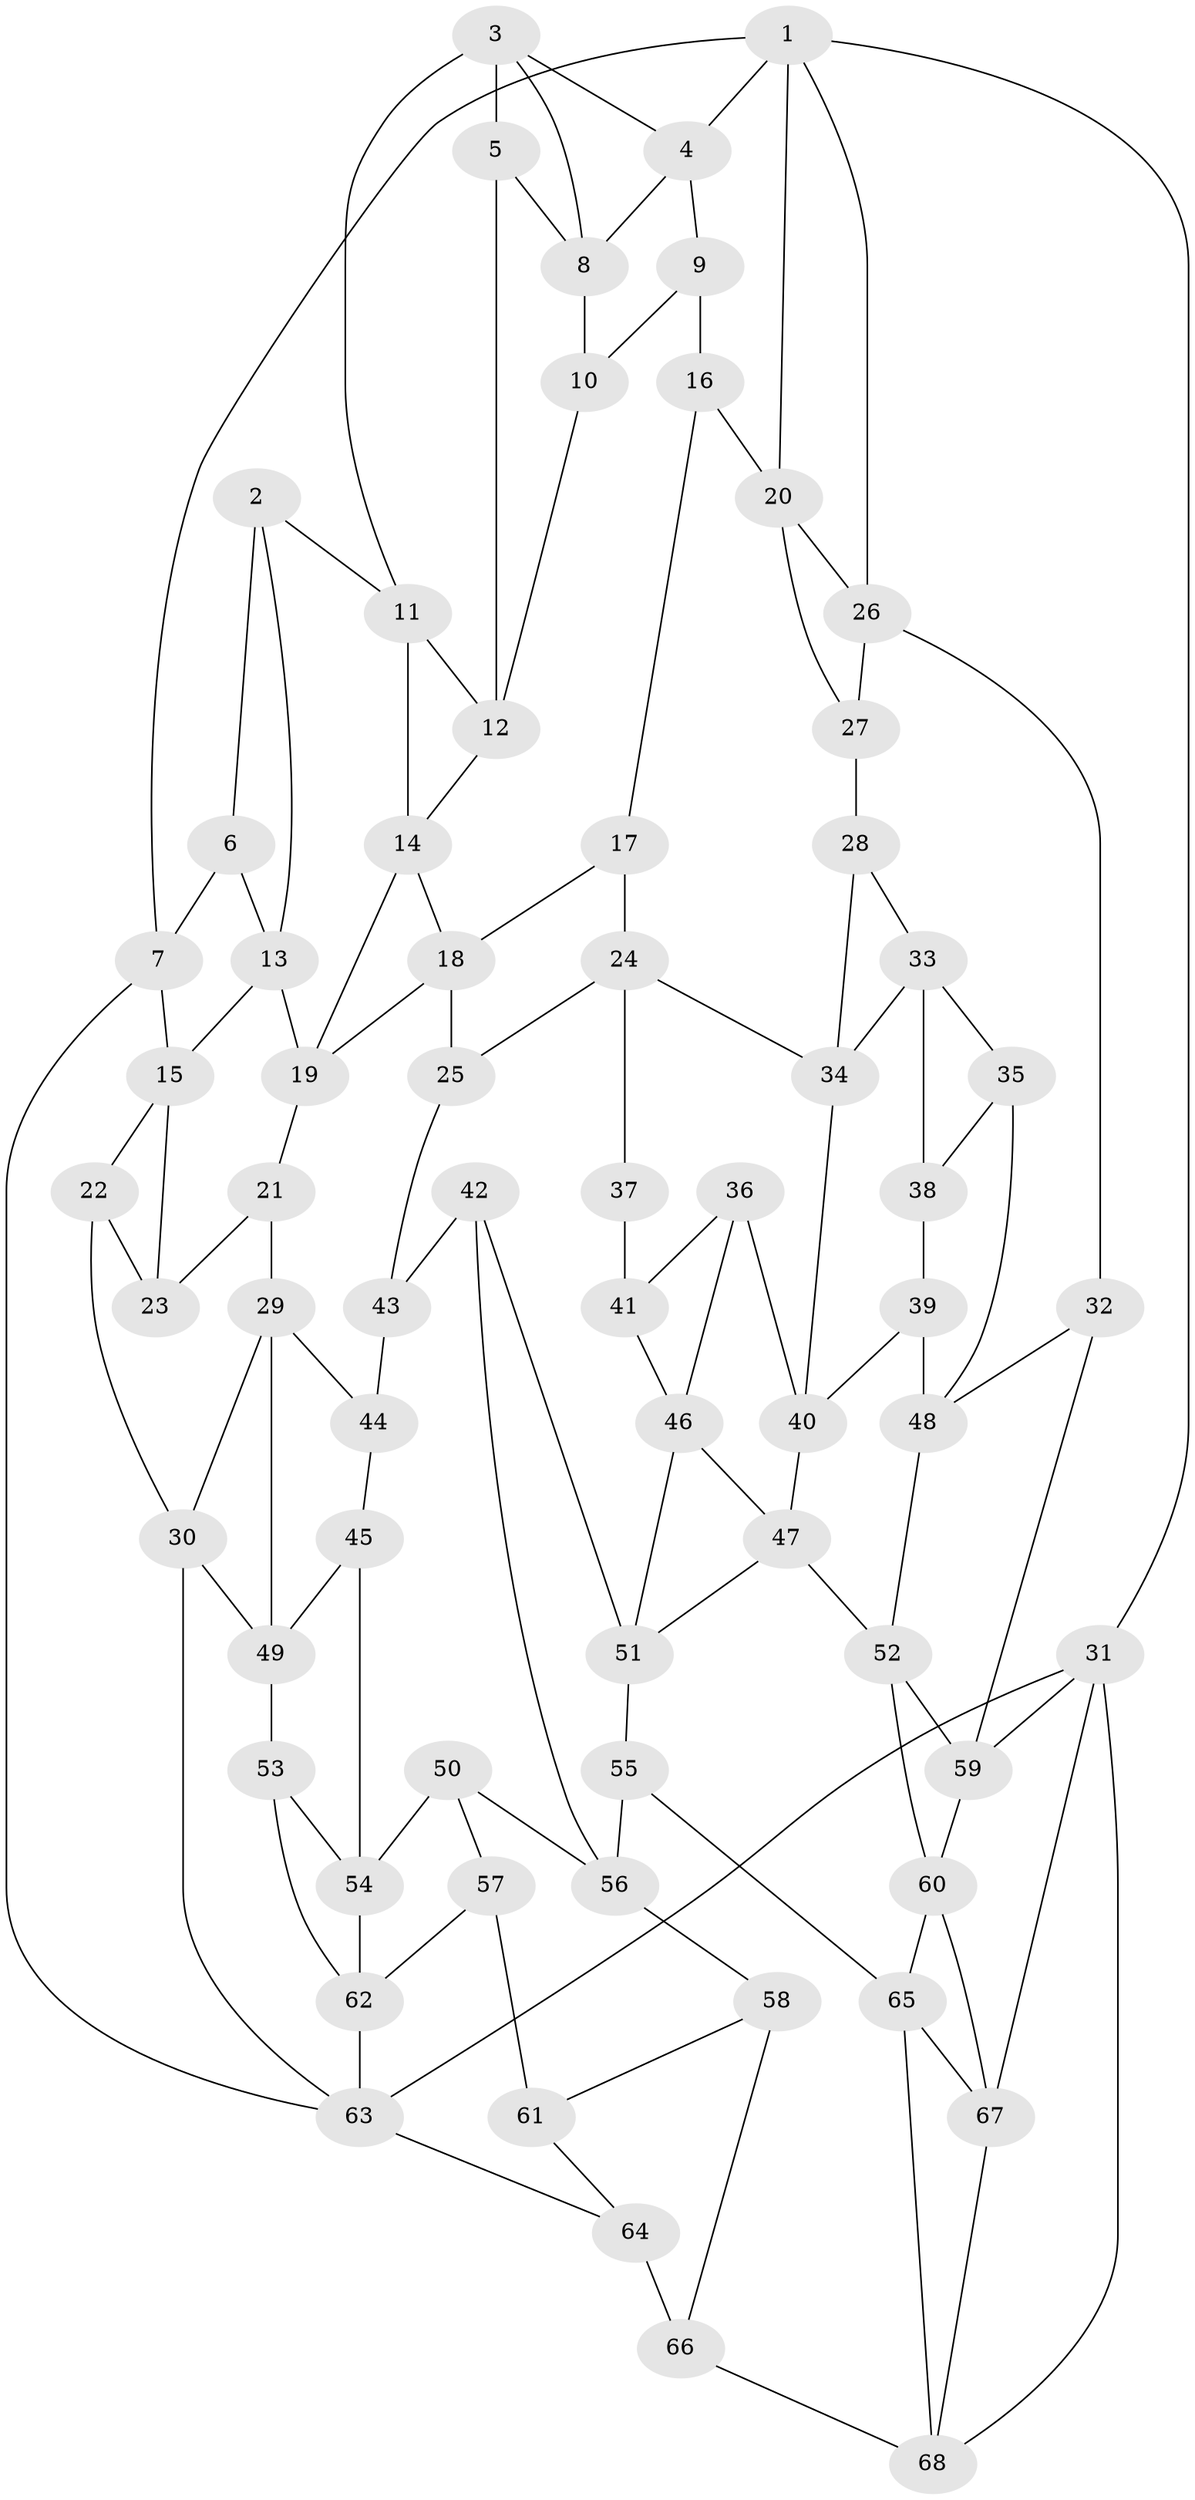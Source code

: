 // original degree distribution, {3: 0.014705882352941176, 4: 0.23529411764705882, 5: 0.5294117647058824, 6: 0.22058823529411764}
// Generated by graph-tools (version 1.1) at 2025/03/03/09/25 03:03:15]
// undirected, 68 vertices, 121 edges
graph export_dot {
graph [start="1"]
  node [color=gray90,style=filled];
  1;
  2;
  3;
  4;
  5;
  6;
  7;
  8;
  9;
  10;
  11;
  12;
  13;
  14;
  15;
  16;
  17;
  18;
  19;
  20;
  21;
  22;
  23;
  24;
  25;
  26;
  27;
  28;
  29;
  30;
  31;
  32;
  33;
  34;
  35;
  36;
  37;
  38;
  39;
  40;
  41;
  42;
  43;
  44;
  45;
  46;
  47;
  48;
  49;
  50;
  51;
  52;
  53;
  54;
  55;
  56;
  57;
  58;
  59;
  60;
  61;
  62;
  63;
  64;
  65;
  66;
  67;
  68;
  1 -- 4 [weight=1.0];
  1 -- 7 [weight=1.0];
  1 -- 20 [weight=1.0];
  1 -- 26 [weight=1.0];
  1 -- 31 [weight=1.0];
  2 -- 6 [weight=1.0];
  2 -- 11 [weight=1.0];
  2 -- 13 [weight=1.0];
  3 -- 4 [weight=1.0];
  3 -- 5 [weight=2.0];
  3 -- 8 [weight=1.0];
  3 -- 11 [weight=1.0];
  4 -- 8 [weight=1.0];
  4 -- 9 [weight=1.0];
  5 -- 8 [weight=1.0];
  5 -- 12 [weight=1.0];
  6 -- 7 [weight=2.0];
  6 -- 13 [weight=1.0];
  7 -- 15 [weight=1.0];
  7 -- 63 [weight=1.0];
  8 -- 10 [weight=1.0];
  9 -- 10 [weight=1.0];
  9 -- 16 [weight=2.0];
  10 -- 12 [weight=1.0];
  11 -- 12 [weight=1.0];
  11 -- 14 [weight=1.0];
  12 -- 14 [weight=1.0];
  13 -- 15 [weight=1.0];
  13 -- 19 [weight=1.0];
  14 -- 18 [weight=1.0];
  14 -- 19 [weight=1.0];
  15 -- 22 [weight=1.0];
  15 -- 23 [weight=1.0];
  16 -- 17 [weight=1.0];
  16 -- 20 [weight=1.0];
  17 -- 18 [weight=1.0];
  17 -- 24 [weight=1.0];
  18 -- 19 [weight=1.0];
  18 -- 25 [weight=1.0];
  19 -- 21 [weight=1.0];
  20 -- 26 [weight=1.0];
  20 -- 27 [weight=1.0];
  21 -- 23 [weight=2.0];
  21 -- 29 [weight=1.0];
  22 -- 23 [weight=1.0];
  22 -- 30 [weight=1.0];
  24 -- 25 [weight=1.0];
  24 -- 34 [weight=1.0];
  24 -- 37 [weight=1.0];
  25 -- 43 [weight=1.0];
  26 -- 27 [weight=1.0];
  26 -- 32 [weight=1.0];
  27 -- 28 [weight=2.0];
  28 -- 33 [weight=1.0];
  28 -- 34 [weight=1.0];
  29 -- 30 [weight=1.0];
  29 -- 44 [weight=1.0];
  29 -- 49 [weight=1.0];
  30 -- 49 [weight=1.0];
  30 -- 63 [weight=1.0];
  31 -- 59 [weight=1.0];
  31 -- 63 [weight=1.0];
  31 -- 67 [weight=1.0];
  31 -- 68 [weight=1.0];
  32 -- 48 [weight=1.0];
  32 -- 59 [weight=1.0];
  33 -- 34 [weight=1.0];
  33 -- 35 [weight=1.0];
  33 -- 38 [weight=1.0];
  34 -- 40 [weight=1.0];
  35 -- 38 [weight=1.0];
  35 -- 48 [weight=1.0];
  36 -- 40 [weight=1.0];
  36 -- 41 [weight=1.0];
  36 -- 46 [weight=1.0];
  37 -- 41 [weight=2.0];
  38 -- 39 [weight=2.0];
  39 -- 40 [weight=1.0];
  39 -- 48 [weight=1.0];
  40 -- 47 [weight=1.0];
  41 -- 46 [weight=1.0];
  42 -- 43 [weight=1.0];
  42 -- 51 [weight=1.0];
  42 -- 56 [weight=1.0];
  43 -- 44 [weight=2.0];
  44 -- 45 [weight=1.0];
  45 -- 49 [weight=1.0];
  45 -- 54 [weight=1.0];
  46 -- 47 [weight=1.0];
  46 -- 51 [weight=1.0];
  47 -- 51 [weight=1.0];
  47 -- 52 [weight=1.0];
  48 -- 52 [weight=1.0];
  49 -- 53 [weight=1.0];
  50 -- 54 [weight=1.0];
  50 -- 56 [weight=1.0];
  50 -- 57 [weight=1.0];
  51 -- 55 [weight=1.0];
  52 -- 59 [weight=1.0];
  52 -- 60 [weight=1.0];
  53 -- 54 [weight=1.0];
  53 -- 62 [weight=1.0];
  54 -- 62 [weight=1.0];
  55 -- 56 [weight=1.0];
  55 -- 65 [weight=1.0];
  56 -- 58 [weight=1.0];
  57 -- 61 [weight=2.0];
  57 -- 62 [weight=1.0];
  58 -- 61 [weight=1.0];
  58 -- 66 [weight=1.0];
  59 -- 60 [weight=1.0];
  60 -- 65 [weight=1.0];
  60 -- 67 [weight=1.0];
  61 -- 64 [weight=1.0];
  62 -- 63 [weight=1.0];
  63 -- 64 [weight=1.0];
  64 -- 66 [weight=2.0];
  65 -- 67 [weight=1.0];
  65 -- 68 [weight=1.0];
  66 -- 68 [weight=1.0];
  67 -- 68 [weight=1.0];
}
